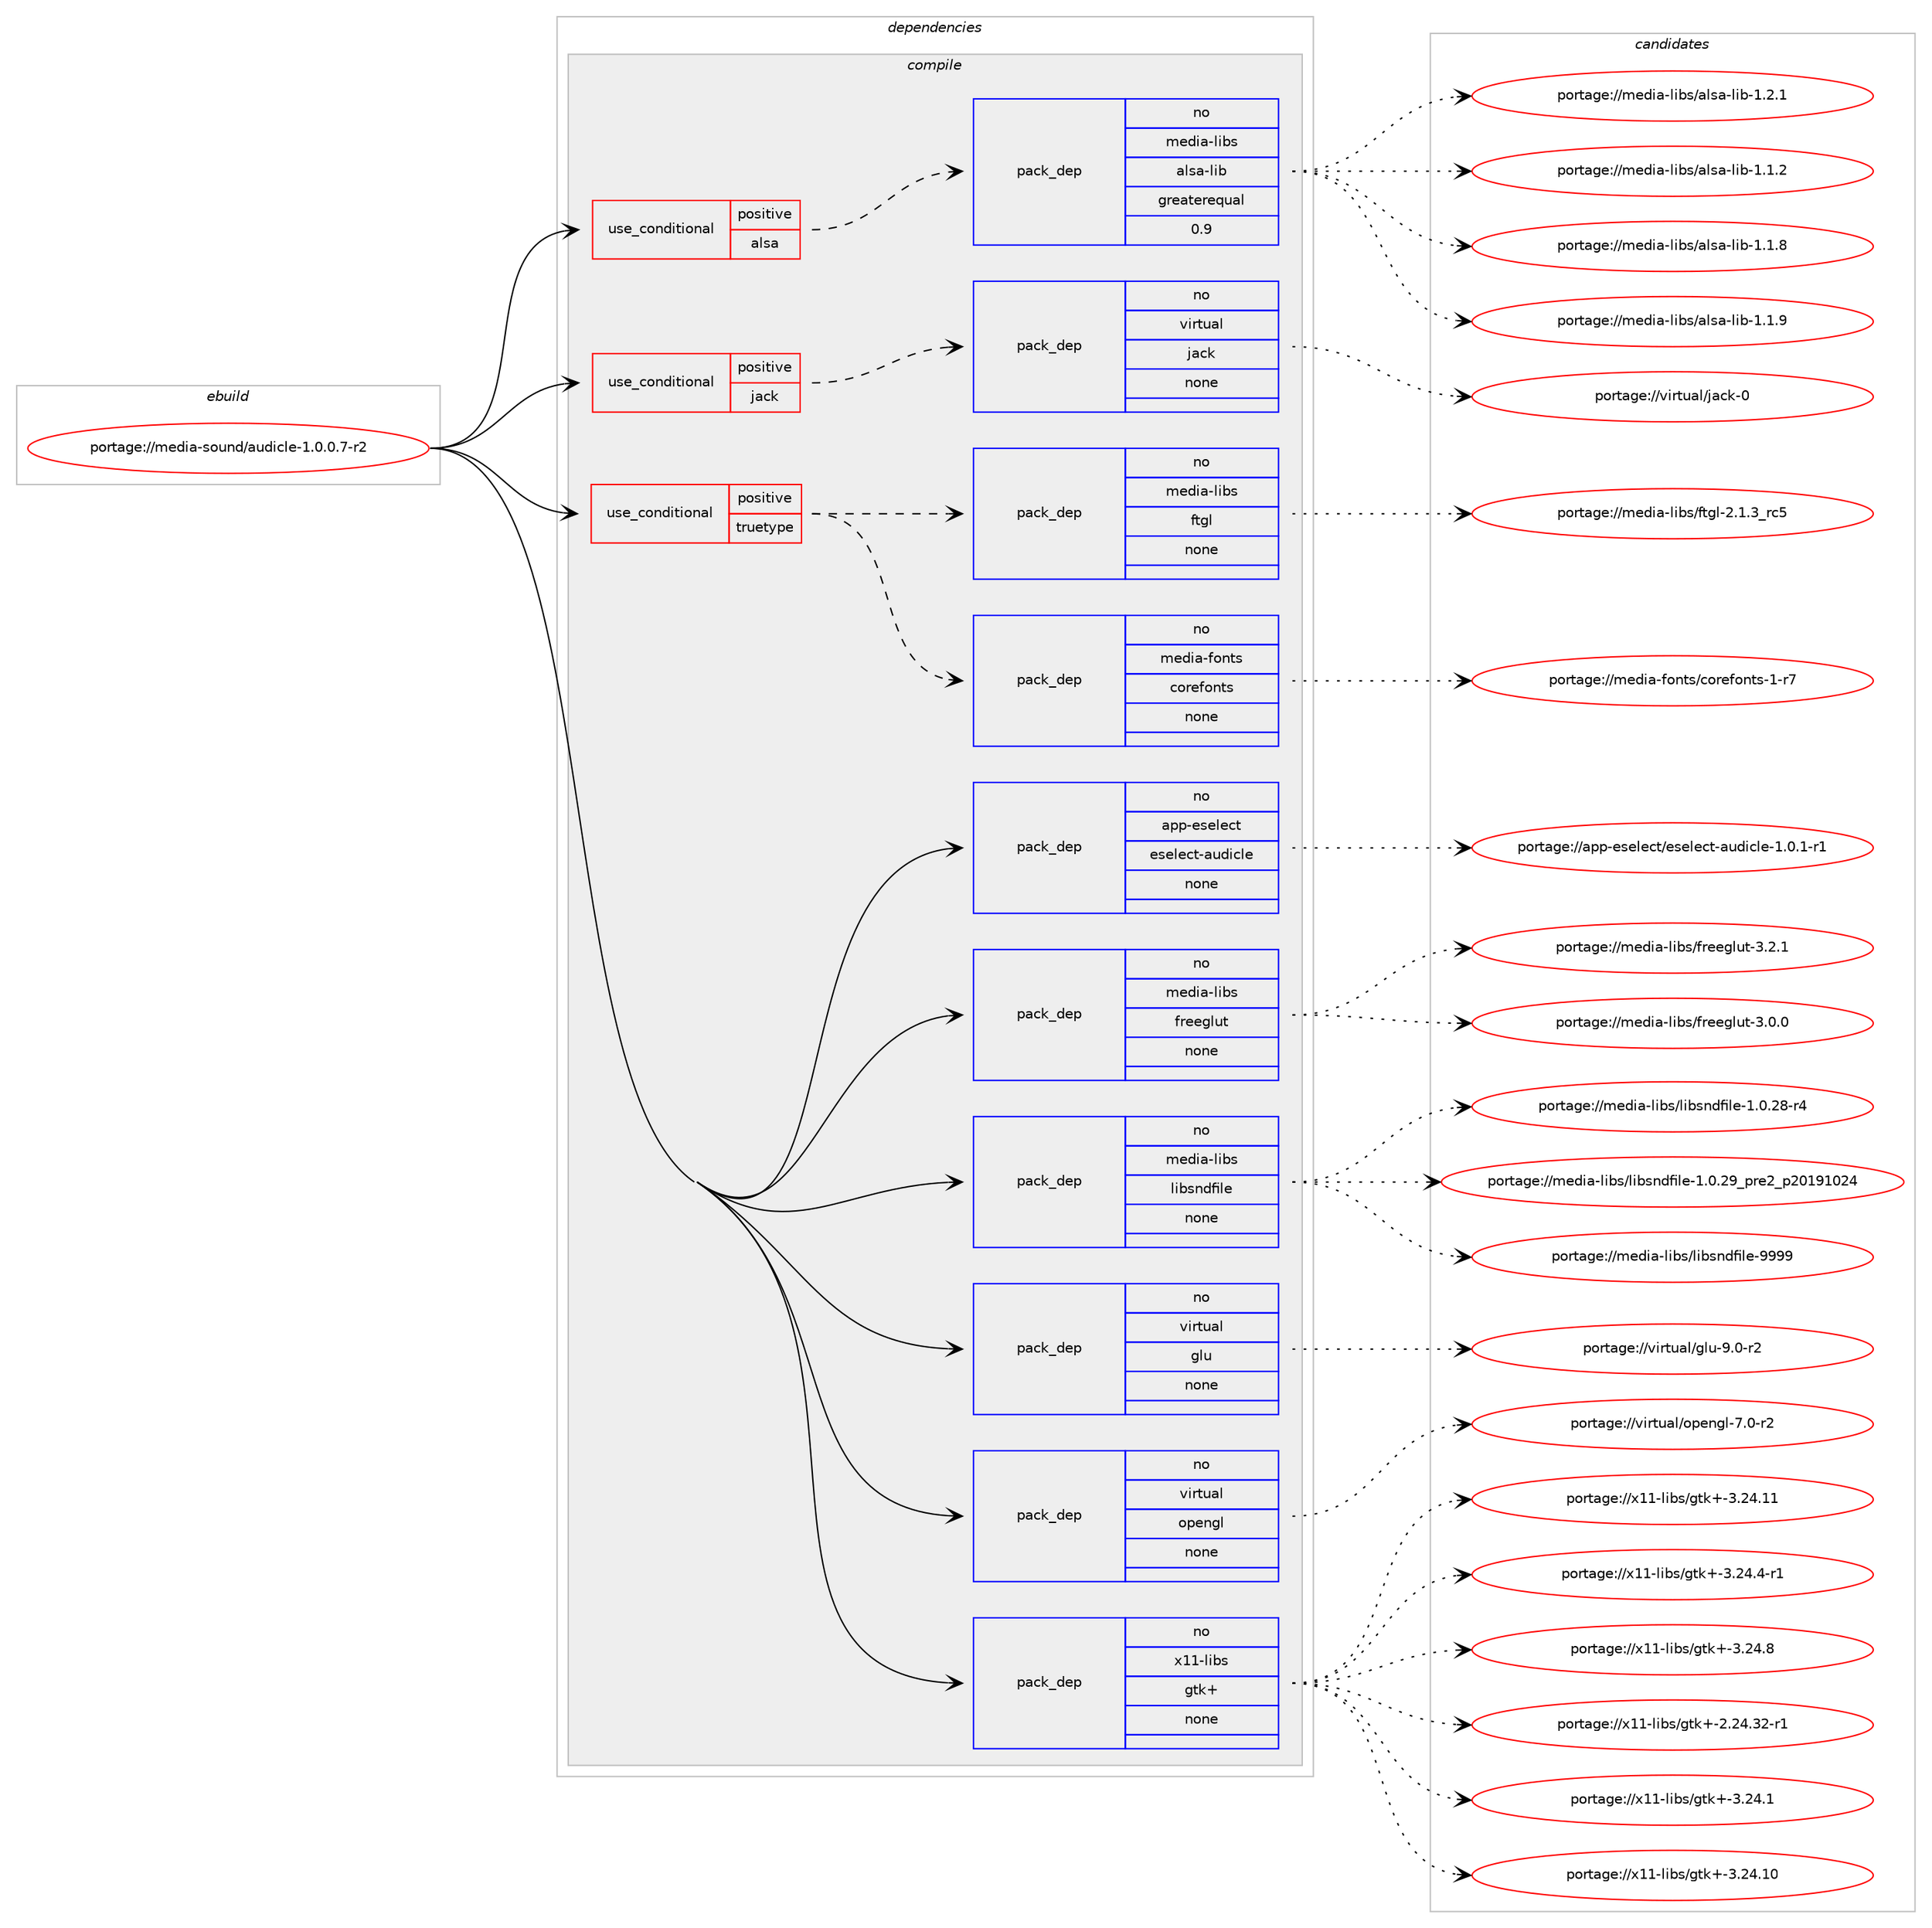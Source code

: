 digraph prolog {

# *************
# Graph options
# *************

newrank=true;
concentrate=true;
compound=true;
graph [rankdir=LR,fontname=Helvetica,fontsize=10,ranksep=1.5];#, ranksep=2.5, nodesep=0.2];
edge  [arrowhead=vee];
node  [fontname=Helvetica,fontsize=10];

# **********
# The ebuild
# **********

subgraph cluster_leftcol {
color=gray;
rank=same;
label=<<i>ebuild</i>>;
id [label="portage://media-sound/audicle-1.0.0.7-r2", color=red, width=4, href="../media-sound/audicle-1.0.0.7-r2.svg"];
}

# ****************
# The dependencies
# ****************

subgraph cluster_midcol {
color=gray;
label=<<i>dependencies</i>>;
subgraph cluster_compile {
fillcolor="#eeeeee";
style=filled;
label=<<i>compile</i>>;
subgraph cond82007 {
dependency330242 [label=<<TABLE BORDER="0" CELLBORDER="1" CELLSPACING="0" CELLPADDING="4"><TR><TD ROWSPAN="3" CELLPADDING="10">use_conditional</TD></TR><TR><TD>positive</TD></TR><TR><TD>alsa</TD></TR></TABLE>>, shape=none, color=red];
subgraph pack242814 {
dependency330243 [label=<<TABLE BORDER="0" CELLBORDER="1" CELLSPACING="0" CELLPADDING="4" WIDTH="220"><TR><TD ROWSPAN="6" CELLPADDING="30">pack_dep</TD></TR><TR><TD WIDTH="110">no</TD></TR><TR><TD>media-libs</TD></TR><TR><TD>alsa-lib</TD></TR><TR><TD>greaterequal</TD></TR><TR><TD>0.9</TD></TR></TABLE>>, shape=none, color=blue];
}
dependency330242:e -> dependency330243:w [weight=20,style="dashed",arrowhead="vee"];
}
id:e -> dependency330242:w [weight=20,style="solid",arrowhead="vee"];
subgraph cond82008 {
dependency330244 [label=<<TABLE BORDER="0" CELLBORDER="1" CELLSPACING="0" CELLPADDING="4"><TR><TD ROWSPAN="3" CELLPADDING="10">use_conditional</TD></TR><TR><TD>positive</TD></TR><TR><TD>jack</TD></TR></TABLE>>, shape=none, color=red];
subgraph pack242815 {
dependency330245 [label=<<TABLE BORDER="0" CELLBORDER="1" CELLSPACING="0" CELLPADDING="4" WIDTH="220"><TR><TD ROWSPAN="6" CELLPADDING="30">pack_dep</TD></TR><TR><TD WIDTH="110">no</TD></TR><TR><TD>virtual</TD></TR><TR><TD>jack</TD></TR><TR><TD>none</TD></TR><TR><TD></TD></TR></TABLE>>, shape=none, color=blue];
}
dependency330244:e -> dependency330245:w [weight=20,style="dashed",arrowhead="vee"];
}
id:e -> dependency330244:w [weight=20,style="solid",arrowhead="vee"];
subgraph cond82009 {
dependency330246 [label=<<TABLE BORDER="0" CELLBORDER="1" CELLSPACING="0" CELLPADDING="4"><TR><TD ROWSPAN="3" CELLPADDING="10">use_conditional</TD></TR><TR><TD>positive</TD></TR><TR><TD>truetype</TD></TR></TABLE>>, shape=none, color=red];
subgraph pack242816 {
dependency330247 [label=<<TABLE BORDER="0" CELLBORDER="1" CELLSPACING="0" CELLPADDING="4" WIDTH="220"><TR><TD ROWSPAN="6" CELLPADDING="30">pack_dep</TD></TR><TR><TD WIDTH="110">no</TD></TR><TR><TD>media-fonts</TD></TR><TR><TD>corefonts</TD></TR><TR><TD>none</TD></TR><TR><TD></TD></TR></TABLE>>, shape=none, color=blue];
}
dependency330246:e -> dependency330247:w [weight=20,style="dashed",arrowhead="vee"];
subgraph pack242817 {
dependency330248 [label=<<TABLE BORDER="0" CELLBORDER="1" CELLSPACING="0" CELLPADDING="4" WIDTH="220"><TR><TD ROWSPAN="6" CELLPADDING="30">pack_dep</TD></TR><TR><TD WIDTH="110">no</TD></TR><TR><TD>media-libs</TD></TR><TR><TD>ftgl</TD></TR><TR><TD>none</TD></TR><TR><TD></TD></TR></TABLE>>, shape=none, color=blue];
}
dependency330246:e -> dependency330248:w [weight=20,style="dashed",arrowhead="vee"];
}
id:e -> dependency330246:w [weight=20,style="solid",arrowhead="vee"];
subgraph pack242818 {
dependency330249 [label=<<TABLE BORDER="0" CELLBORDER="1" CELLSPACING="0" CELLPADDING="4" WIDTH="220"><TR><TD ROWSPAN="6" CELLPADDING="30">pack_dep</TD></TR><TR><TD WIDTH="110">no</TD></TR><TR><TD>app-eselect</TD></TR><TR><TD>eselect-audicle</TD></TR><TR><TD>none</TD></TR><TR><TD></TD></TR></TABLE>>, shape=none, color=blue];
}
id:e -> dependency330249:w [weight=20,style="solid",arrowhead="vee"];
subgraph pack242819 {
dependency330250 [label=<<TABLE BORDER="0" CELLBORDER="1" CELLSPACING="0" CELLPADDING="4" WIDTH="220"><TR><TD ROWSPAN="6" CELLPADDING="30">pack_dep</TD></TR><TR><TD WIDTH="110">no</TD></TR><TR><TD>media-libs</TD></TR><TR><TD>freeglut</TD></TR><TR><TD>none</TD></TR><TR><TD></TD></TR></TABLE>>, shape=none, color=blue];
}
id:e -> dependency330250:w [weight=20,style="solid",arrowhead="vee"];
subgraph pack242820 {
dependency330251 [label=<<TABLE BORDER="0" CELLBORDER="1" CELLSPACING="0" CELLPADDING="4" WIDTH="220"><TR><TD ROWSPAN="6" CELLPADDING="30">pack_dep</TD></TR><TR><TD WIDTH="110">no</TD></TR><TR><TD>media-libs</TD></TR><TR><TD>libsndfile</TD></TR><TR><TD>none</TD></TR><TR><TD></TD></TR></TABLE>>, shape=none, color=blue];
}
id:e -> dependency330251:w [weight=20,style="solid",arrowhead="vee"];
subgraph pack242821 {
dependency330252 [label=<<TABLE BORDER="0" CELLBORDER="1" CELLSPACING="0" CELLPADDING="4" WIDTH="220"><TR><TD ROWSPAN="6" CELLPADDING="30">pack_dep</TD></TR><TR><TD WIDTH="110">no</TD></TR><TR><TD>virtual</TD></TR><TR><TD>glu</TD></TR><TR><TD>none</TD></TR><TR><TD></TD></TR></TABLE>>, shape=none, color=blue];
}
id:e -> dependency330252:w [weight=20,style="solid",arrowhead="vee"];
subgraph pack242822 {
dependency330253 [label=<<TABLE BORDER="0" CELLBORDER="1" CELLSPACING="0" CELLPADDING="4" WIDTH="220"><TR><TD ROWSPAN="6" CELLPADDING="30">pack_dep</TD></TR><TR><TD WIDTH="110">no</TD></TR><TR><TD>virtual</TD></TR><TR><TD>opengl</TD></TR><TR><TD>none</TD></TR><TR><TD></TD></TR></TABLE>>, shape=none, color=blue];
}
id:e -> dependency330253:w [weight=20,style="solid",arrowhead="vee"];
subgraph pack242823 {
dependency330254 [label=<<TABLE BORDER="0" CELLBORDER="1" CELLSPACING="0" CELLPADDING="4" WIDTH="220"><TR><TD ROWSPAN="6" CELLPADDING="30">pack_dep</TD></TR><TR><TD WIDTH="110">no</TD></TR><TR><TD>x11-libs</TD></TR><TR><TD>gtk+</TD></TR><TR><TD>none</TD></TR><TR><TD></TD></TR></TABLE>>, shape=none, color=blue];
}
id:e -> dependency330254:w [weight=20,style="solid",arrowhead="vee"];
}
subgraph cluster_compileandrun {
fillcolor="#eeeeee";
style=filled;
label=<<i>compile and run</i>>;
}
subgraph cluster_run {
fillcolor="#eeeeee";
style=filled;
label=<<i>run</i>>;
}
}

# **************
# The candidates
# **************

subgraph cluster_choices {
rank=same;
color=gray;
label=<<i>candidates</i>>;

subgraph choice242814 {
color=black;
nodesep=1;
choiceportage1091011001059745108105981154797108115974510810598454946494650 [label="portage://media-libs/alsa-lib-1.1.2", color=red, width=4,href="../media-libs/alsa-lib-1.1.2.svg"];
choiceportage1091011001059745108105981154797108115974510810598454946494656 [label="portage://media-libs/alsa-lib-1.1.8", color=red, width=4,href="../media-libs/alsa-lib-1.1.8.svg"];
choiceportage1091011001059745108105981154797108115974510810598454946494657 [label="portage://media-libs/alsa-lib-1.1.9", color=red, width=4,href="../media-libs/alsa-lib-1.1.9.svg"];
choiceportage1091011001059745108105981154797108115974510810598454946504649 [label="portage://media-libs/alsa-lib-1.2.1", color=red, width=4,href="../media-libs/alsa-lib-1.2.1.svg"];
dependency330243:e -> choiceportage1091011001059745108105981154797108115974510810598454946494650:w [style=dotted,weight="100"];
dependency330243:e -> choiceportage1091011001059745108105981154797108115974510810598454946494656:w [style=dotted,weight="100"];
dependency330243:e -> choiceportage1091011001059745108105981154797108115974510810598454946494657:w [style=dotted,weight="100"];
dependency330243:e -> choiceportage1091011001059745108105981154797108115974510810598454946504649:w [style=dotted,weight="100"];
}
subgraph choice242815 {
color=black;
nodesep=1;
choiceportage118105114116117971084710697991074548 [label="portage://virtual/jack-0", color=red, width=4,href="../virtual/jack-0.svg"];
dependency330245:e -> choiceportage118105114116117971084710697991074548:w [style=dotted,weight="100"];
}
subgraph choice242816 {
color=black;
nodesep=1;
choiceportage1091011001059745102111110116115479911111410110211111011611545494511455 [label="portage://media-fonts/corefonts-1-r7", color=red, width=4,href="../media-fonts/corefonts-1-r7.svg"];
dependency330247:e -> choiceportage1091011001059745102111110116115479911111410110211111011611545494511455:w [style=dotted,weight="100"];
}
subgraph choice242817 {
color=black;
nodesep=1;
choiceportage10910110010597451081059811547102116103108455046494651951149953 [label="portage://media-libs/ftgl-2.1.3_rc5", color=red, width=4,href="../media-libs/ftgl-2.1.3_rc5.svg"];
dependency330248:e -> choiceportage10910110010597451081059811547102116103108455046494651951149953:w [style=dotted,weight="100"];
}
subgraph choice242818 {
color=black;
nodesep=1;
choiceportage97112112451011151011081019911647101115101108101991164597117100105991081014549464846494511449 [label="portage://app-eselect/eselect-audicle-1.0.1-r1", color=red, width=4,href="../app-eselect/eselect-audicle-1.0.1-r1.svg"];
dependency330249:e -> choiceportage97112112451011151011081019911647101115101108101991164597117100105991081014549464846494511449:w [style=dotted,weight="100"];
}
subgraph choice242819 {
color=black;
nodesep=1;
choiceportage10910110010597451081059811547102114101101103108117116455146484648 [label="portage://media-libs/freeglut-3.0.0", color=red, width=4,href="../media-libs/freeglut-3.0.0.svg"];
choiceportage10910110010597451081059811547102114101101103108117116455146504649 [label="portage://media-libs/freeglut-3.2.1", color=red, width=4,href="../media-libs/freeglut-3.2.1.svg"];
dependency330250:e -> choiceportage10910110010597451081059811547102114101101103108117116455146484648:w [style=dotted,weight="100"];
dependency330250:e -> choiceportage10910110010597451081059811547102114101101103108117116455146504649:w [style=dotted,weight="100"];
}
subgraph choice242820 {
color=black;
nodesep=1;
choiceportage1091011001059745108105981154710810598115110100102105108101454946484650564511452 [label="portage://media-libs/libsndfile-1.0.28-r4", color=red, width=4,href="../media-libs/libsndfile-1.0.28-r4.svg"];
choiceportage1091011001059745108105981154710810598115110100102105108101454946484650579511211410150951125048495749485052 [label="portage://media-libs/libsndfile-1.0.29_pre2_p20191024", color=red, width=4,href="../media-libs/libsndfile-1.0.29_pre2_p20191024.svg"];
choiceportage10910110010597451081059811547108105981151101001021051081014557575757 [label="portage://media-libs/libsndfile-9999", color=red, width=4,href="../media-libs/libsndfile-9999.svg"];
dependency330251:e -> choiceportage1091011001059745108105981154710810598115110100102105108101454946484650564511452:w [style=dotted,weight="100"];
dependency330251:e -> choiceportage1091011001059745108105981154710810598115110100102105108101454946484650579511211410150951125048495749485052:w [style=dotted,weight="100"];
dependency330251:e -> choiceportage10910110010597451081059811547108105981151101001021051081014557575757:w [style=dotted,weight="100"];
}
subgraph choice242821 {
color=black;
nodesep=1;
choiceportage1181051141161179710847103108117455746484511450 [label="portage://virtual/glu-9.0-r2", color=red, width=4,href="../virtual/glu-9.0-r2.svg"];
dependency330252:e -> choiceportage1181051141161179710847103108117455746484511450:w [style=dotted,weight="100"];
}
subgraph choice242822 {
color=black;
nodesep=1;
choiceportage1181051141161179710847111112101110103108455546484511450 [label="portage://virtual/opengl-7.0-r2", color=red, width=4,href="../virtual/opengl-7.0-r2.svg"];
dependency330253:e -> choiceportage1181051141161179710847111112101110103108455546484511450:w [style=dotted,weight="100"];
}
subgraph choice242823 {
color=black;
nodesep=1;
choiceportage12049494510810598115471031161074345504650524651504511449 [label="portage://x11-libs/gtk+-2.24.32-r1", color=red, width=4,href="../x11-libs/gtk+-2.24.32-r1.svg"];
choiceportage12049494510810598115471031161074345514650524649 [label="portage://x11-libs/gtk+-3.24.1", color=red, width=4,href="../x11-libs/gtk+-3.24.1.svg"];
choiceportage1204949451081059811547103116107434551465052464948 [label="portage://x11-libs/gtk+-3.24.10", color=red, width=4,href="../x11-libs/gtk+-3.24.10.svg"];
choiceportage1204949451081059811547103116107434551465052464949 [label="portage://x11-libs/gtk+-3.24.11", color=red, width=4,href="../x11-libs/gtk+-3.24.11.svg"];
choiceportage120494945108105981154710311610743455146505246524511449 [label="portage://x11-libs/gtk+-3.24.4-r1", color=red, width=4,href="../x11-libs/gtk+-3.24.4-r1.svg"];
choiceportage12049494510810598115471031161074345514650524656 [label="portage://x11-libs/gtk+-3.24.8", color=red, width=4,href="../x11-libs/gtk+-3.24.8.svg"];
dependency330254:e -> choiceportage12049494510810598115471031161074345504650524651504511449:w [style=dotted,weight="100"];
dependency330254:e -> choiceportage12049494510810598115471031161074345514650524649:w [style=dotted,weight="100"];
dependency330254:e -> choiceportage1204949451081059811547103116107434551465052464948:w [style=dotted,weight="100"];
dependency330254:e -> choiceportage1204949451081059811547103116107434551465052464949:w [style=dotted,weight="100"];
dependency330254:e -> choiceportage120494945108105981154710311610743455146505246524511449:w [style=dotted,weight="100"];
dependency330254:e -> choiceportage12049494510810598115471031161074345514650524656:w [style=dotted,weight="100"];
}
}

}
